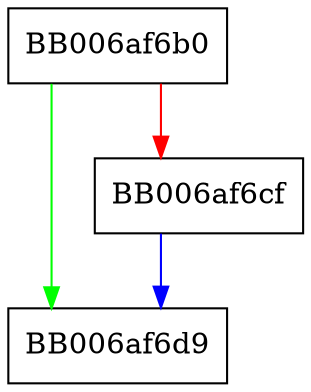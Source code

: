 digraph key2any_newctx {
  node [shape="box"];
  graph [splines=ortho];
  BB006af6b0 -> BB006af6d9 [color="green"];
  BB006af6b0 -> BB006af6cf [color="red"];
  BB006af6cf -> BB006af6d9 [color="blue"];
}